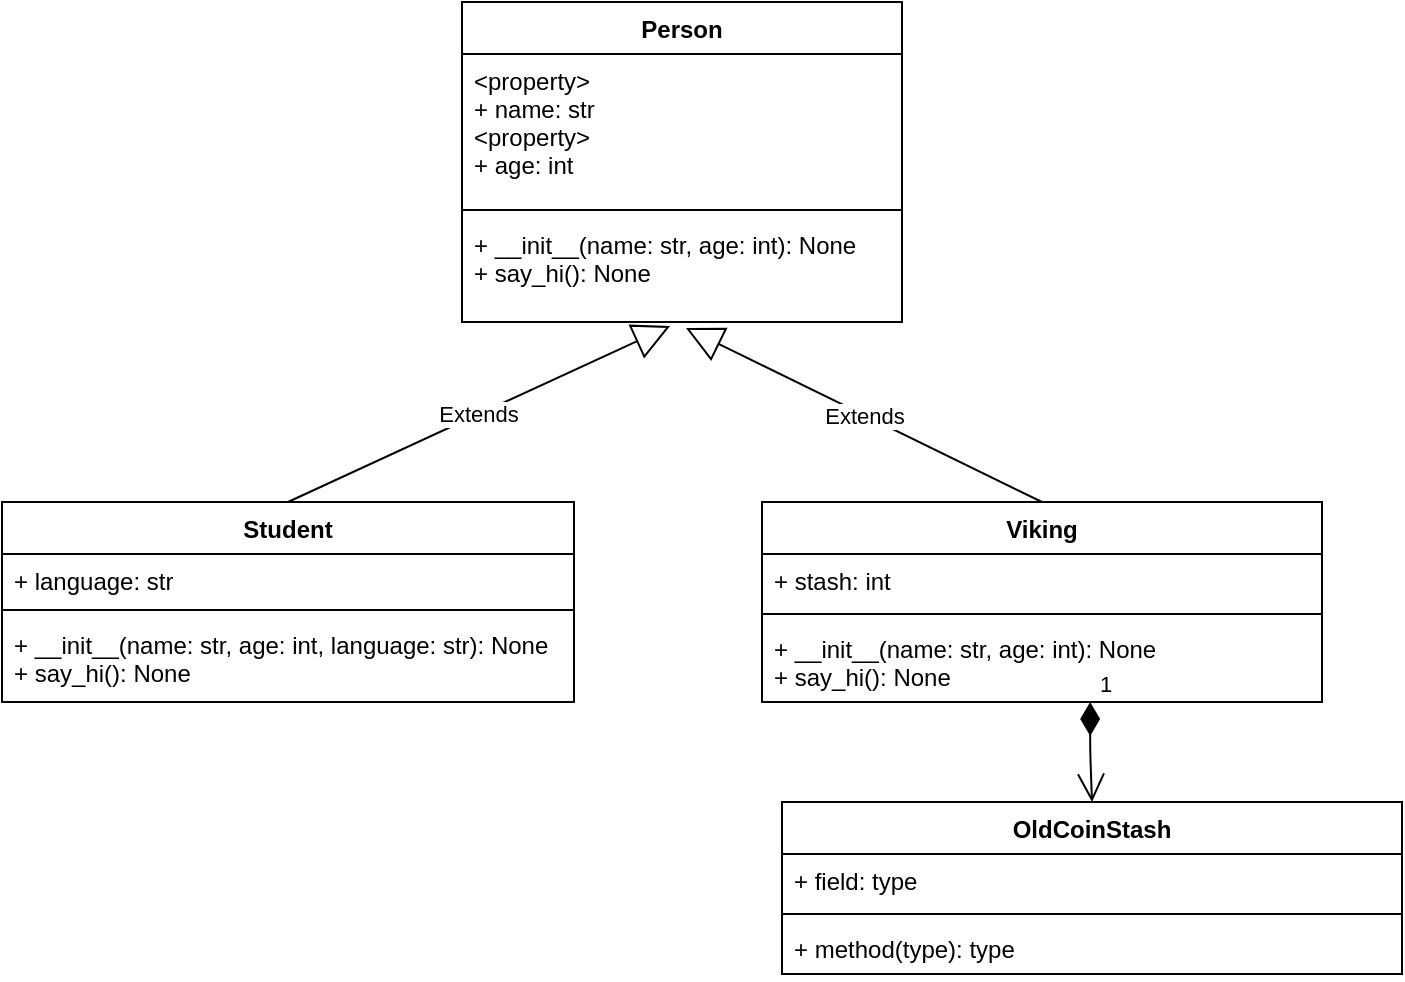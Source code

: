 <mxfile version="15.3.1" type="github" pages="3">
  <diagram id="FhTYQCDuugWsy-3RP2ZN" name="Page-1">
    <mxGraphModel dx="1422" dy="781" grid="1" gridSize="10" guides="1" tooltips="1" connect="1" arrows="1" fold="1" page="1" pageScale="1" pageWidth="827" pageHeight="1169" math="0" shadow="0">
      <root>
        <mxCell id="0" />
        <mxCell id="1" parent="0" />
        <mxCell id="f6B9oks6x_Fg4kV57822-1" value="Person" style="swimlane;fontStyle=1;align=center;verticalAlign=top;childLayout=stackLayout;horizontal=1;startSize=26;horizontalStack=0;resizeParent=1;resizeParentMax=0;resizeLast=0;collapsible=1;marginBottom=0;" parent="1" vertex="1">
          <mxGeometry x="320" y="90" width="220" height="160" as="geometry" />
        </mxCell>
        <mxCell id="f6B9oks6x_Fg4kV57822-2" value="&lt;property&gt;&#xa;+ name: str&#xa;&lt;property&gt;&#xa;+ age: int" style="text;strokeColor=none;fillColor=none;align=left;verticalAlign=top;spacingLeft=4;spacingRight=4;overflow=hidden;rotatable=0;points=[[0,0.5],[1,0.5]];portConstraint=eastwest;" parent="f6B9oks6x_Fg4kV57822-1" vertex="1">
          <mxGeometry y="26" width="220" height="74" as="geometry" />
        </mxCell>
        <mxCell id="f6B9oks6x_Fg4kV57822-3" value="" style="line;strokeWidth=1;fillColor=none;align=left;verticalAlign=middle;spacingTop=-1;spacingLeft=3;spacingRight=3;rotatable=0;labelPosition=right;points=[];portConstraint=eastwest;" parent="f6B9oks6x_Fg4kV57822-1" vertex="1">
          <mxGeometry y="100" width="220" height="8" as="geometry" />
        </mxCell>
        <mxCell id="f6B9oks6x_Fg4kV57822-4" value="+ __init__(name: str, age: int): None&#xa;+ say_hi(): None" style="text;strokeColor=none;fillColor=none;align=left;verticalAlign=top;spacingLeft=4;spacingRight=4;overflow=hidden;rotatable=0;points=[[0,0.5],[1,0.5]];portConstraint=eastwest;" parent="f6B9oks6x_Fg4kV57822-1" vertex="1">
          <mxGeometry y="108" width="220" height="52" as="geometry" />
        </mxCell>
        <mxCell id="f6B9oks6x_Fg4kV57822-5" value="Student" style="swimlane;fontStyle=1;align=center;verticalAlign=top;childLayout=stackLayout;horizontal=1;startSize=26;horizontalStack=0;resizeParent=1;resizeParentMax=0;resizeLast=0;collapsible=1;marginBottom=0;" parent="1" vertex="1">
          <mxGeometry x="90" y="340" width="286" height="100" as="geometry" />
        </mxCell>
        <mxCell id="f6B9oks6x_Fg4kV57822-6" value="+ language: str" style="text;strokeColor=none;fillColor=none;align=left;verticalAlign=top;spacingLeft=4;spacingRight=4;overflow=hidden;rotatable=0;points=[[0,0.5],[1,0.5]];portConstraint=eastwest;" parent="f6B9oks6x_Fg4kV57822-5" vertex="1">
          <mxGeometry y="26" width="286" height="24" as="geometry" />
        </mxCell>
        <mxCell id="f6B9oks6x_Fg4kV57822-7" value="" style="line;strokeWidth=1;fillColor=none;align=left;verticalAlign=middle;spacingTop=-1;spacingLeft=3;spacingRight=3;rotatable=0;labelPosition=right;points=[];portConstraint=eastwest;" parent="f6B9oks6x_Fg4kV57822-5" vertex="1">
          <mxGeometry y="50" width="286" height="8" as="geometry" />
        </mxCell>
        <mxCell id="f6B9oks6x_Fg4kV57822-8" value="+ __init__(name: str, age: int, language: str): None&#xa;+ say_hi(): None" style="text;strokeColor=none;fillColor=none;align=left;verticalAlign=top;spacingLeft=4;spacingRight=4;overflow=hidden;rotatable=0;points=[[0,0.5],[1,0.5]];portConstraint=eastwest;" parent="f6B9oks6x_Fg4kV57822-5" vertex="1">
          <mxGeometry y="58" width="286" height="42" as="geometry" />
        </mxCell>
        <mxCell id="f6B9oks6x_Fg4kV57822-9" value="Extends" style="endArrow=block;endSize=16;endFill=0;html=1;exitX=0.5;exitY=0;exitDx=0;exitDy=0;entryX=0.473;entryY=1.038;entryDx=0;entryDy=0;entryPerimeter=0;" parent="1" source="f6B9oks6x_Fg4kV57822-5" target="f6B9oks6x_Fg4kV57822-4" edge="1">
          <mxGeometry width="160" relative="1" as="geometry">
            <mxPoint x="330" y="590" as="sourcePoint" />
            <mxPoint x="490" y="590" as="targetPoint" />
          </mxGeometry>
        </mxCell>
        <mxCell id="f6B9oks6x_Fg4kV57822-10" value="Viking" style="swimlane;fontStyle=1;align=center;verticalAlign=top;childLayout=stackLayout;horizontal=1;startSize=26;horizontalStack=0;resizeParent=1;resizeParentMax=0;resizeLast=0;collapsible=1;marginBottom=0;" parent="1" vertex="1">
          <mxGeometry x="470" y="340" width="280" height="100" as="geometry" />
        </mxCell>
        <mxCell id="f6B9oks6x_Fg4kV57822-11" value="+ stash: int" style="text;strokeColor=none;fillColor=none;align=left;verticalAlign=top;spacingLeft=4;spacingRight=4;overflow=hidden;rotatable=0;points=[[0,0.5],[1,0.5]];portConstraint=eastwest;" parent="f6B9oks6x_Fg4kV57822-10" vertex="1">
          <mxGeometry y="26" width="280" height="26" as="geometry" />
        </mxCell>
        <mxCell id="f6B9oks6x_Fg4kV57822-12" value="" style="line;strokeWidth=1;fillColor=none;align=left;verticalAlign=middle;spacingTop=-1;spacingLeft=3;spacingRight=3;rotatable=0;labelPosition=right;points=[];portConstraint=eastwest;" parent="f6B9oks6x_Fg4kV57822-10" vertex="1">
          <mxGeometry y="52" width="280" height="8" as="geometry" />
        </mxCell>
        <mxCell id="f6B9oks6x_Fg4kV57822-13" value="+ __init__(name: str, age: int): None&#xa;+ say_hi(): None" style="text;strokeColor=none;fillColor=none;align=left;verticalAlign=top;spacingLeft=4;spacingRight=4;overflow=hidden;rotatable=0;points=[[0,0.5],[1,0.5]];portConstraint=eastwest;" parent="f6B9oks6x_Fg4kV57822-10" vertex="1">
          <mxGeometry y="60" width="280" height="40" as="geometry" />
        </mxCell>
        <mxCell id="f6B9oks6x_Fg4kV57822-24" value="Extends" style="endArrow=block;endSize=16;endFill=0;html=1;exitX=0.5;exitY=0;exitDx=0;exitDy=0;entryX=0.509;entryY=1.058;entryDx=0;entryDy=0;entryPerimeter=0;" parent="1" source="f6B9oks6x_Fg4kV57822-10" target="f6B9oks6x_Fg4kV57822-4" edge="1">
          <mxGeometry width="160" relative="1" as="geometry">
            <mxPoint x="330" y="660" as="sourcePoint" />
            <mxPoint x="490" y="660" as="targetPoint" />
          </mxGeometry>
        </mxCell>
        <mxCell id="f6B9oks6x_Fg4kV57822-25" value="1" style="endArrow=open;html=1;endSize=12;startArrow=diamondThin;startSize=14;startFill=1;edgeStyle=orthogonalEdgeStyle;align=left;verticalAlign=bottom;exitX=0.586;exitY=1;exitDx=0;exitDy=0;exitPerimeter=0;" parent="1" source="f6B9oks6x_Fg4kV57822-13" target="f6B9oks6x_Fg4kV57822-26" edge="1">
          <mxGeometry x="-1" y="3" relative="1" as="geometry">
            <mxPoint x="330" y="660" as="sourcePoint" />
            <mxPoint x="634" y="920" as="targetPoint" />
          </mxGeometry>
        </mxCell>
        <mxCell id="f6B9oks6x_Fg4kV57822-26" value="OldCoinStash" style="swimlane;fontStyle=1;align=center;verticalAlign=top;childLayout=stackLayout;horizontal=1;startSize=26;horizontalStack=0;resizeParent=1;resizeParentMax=0;resizeLast=0;collapsible=1;marginBottom=0;" parent="1" vertex="1">
          <mxGeometry x="480" y="490" width="310" height="86" as="geometry" />
        </mxCell>
        <mxCell id="f6B9oks6x_Fg4kV57822-27" value="+ field: type" style="text;strokeColor=none;fillColor=none;align=left;verticalAlign=top;spacingLeft=4;spacingRight=4;overflow=hidden;rotatable=0;points=[[0,0.5],[1,0.5]];portConstraint=eastwest;" parent="f6B9oks6x_Fg4kV57822-26" vertex="1">
          <mxGeometry y="26" width="310" height="26" as="geometry" />
        </mxCell>
        <mxCell id="f6B9oks6x_Fg4kV57822-28" value="" style="line;strokeWidth=1;fillColor=none;align=left;verticalAlign=middle;spacingTop=-1;spacingLeft=3;spacingRight=3;rotatable=0;labelPosition=right;points=[];portConstraint=eastwest;" parent="f6B9oks6x_Fg4kV57822-26" vertex="1">
          <mxGeometry y="52" width="310" height="8" as="geometry" />
        </mxCell>
        <mxCell id="f6B9oks6x_Fg4kV57822-29" value="+ method(type): type" style="text;strokeColor=none;fillColor=none;align=left;verticalAlign=top;spacingLeft=4;spacingRight=4;overflow=hidden;rotatable=0;points=[[0,0.5],[1,0.5]];portConstraint=eastwest;" parent="f6B9oks6x_Fg4kV57822-26" vertex="1">
          <mxGeometry y="60" width="310" height="26" as="geometry" />
        </mxCell>
      </root>
    </mxGraphModel>
  </diagram>
  <diagram id="fq6BGut_ODYhfXEOkcmJ" name="Page-2">
    <mxGraphModel dx="1422" dy="781" grid="1" gridSize="10" guides="1" tooltips="1" connect="1" arrows="1" fold="1" page="1" pageScale="1" pageWidth="827" pageHeight="1169" math="0" shadow="0">
      <root>
        <mxCell id="0zRSgHNLEObrZ6vA3KWp-0" />
        <mxCell id="0zRSgHNLEObrZ6vA3KWp-1" parent="0zRSgHNLEObrZ6vA3KWp-0" />
        <mxCell id="0zRSgHNLEObrZ6vA3KWp-2" value="Klassrum" style="html=1;" parent="0zRSgHNLEObrZ6vA3KWp-1" vertex="1">
          <mxGeometry x="359" y="130" width="110" height="50" as="geometry" />
        </mxCell>
        <mxCell id="0zRSgHNLEObrZ6vA3KWp-3" value="Studenter" style="html=1;" parent="0zRSgHNLEObrZ6vA3KWp-1" vertex="1">
          <mxGeometry x="359" y="280" width="110" height="50" as="geometry" />
        </mxCell>
        <mxCell id="0zRSgHNLEObrZ6vA3KWp-4" value="Lärare" style="html=1;" parent="0zRSgHNLEObrZ6vA3KWp-1" vertex="1">
          <mxGeometry x="170" y="280" width="110" height="50" as="geometry" />
        </mxCell>
        <mxCell id="0zRSgHNLEObrZ6vA3KWp-5" value="Object" style="html=1;" parent="0zRSgHNLEObrZ6vA3KWp-1" vertex="1">
          <mxGeometry x="560" y="280" width="110" height="50" as="geometry" />
        </mxCell>
        <mxCell id="0zRSgHNLEObrZ6vA3KWp-6" value="(1, )" style="endArrow=open;html=1;endSize=12;startArrow=diamondThin;startSize=14;startFill=1;edgeStyle=orthogonalEdgeStyle;align=left;verticalAlign=bottom;exitX=0.25;exitY=1;exitDx=0;exitDy=0;entryX=0.5;entryY=0;entryDx=0;entryDy=0;" parent="0zRSgHNLEObrZ6vA3KWp-1" source="0zRSgHNLEObrZ6vA3KWp-2" target="0zRSgHNLEObrZ6vA3KWp-4" edge="1">
          <mxGeometry x="-1" y="3" relative="1" as="geometry">
            <mxPoint x="330" y="400" as="sourcePoint" />
            <mxPoint x="490" y="400" as="targetPoint" />
          </mxGeometry>
        </mxCell>
        <mxCell id="0zRSgHNLEObrZ6vA3KWp-10" value="1" style="endArrow=open;html=1;endSize=12;startArrow=diamondThin;startSize=14;startFill=1;edgeStyle=orthogonalEdgeStyle;align=left;verticalAlign=bottom;entryX=0.5;entryY=0;entryDx=0;entryDy=0;" parent="0zRSgHNLEObrZ6vA3KWp-1" target="0zRSgHNLEObrZ6vA3KWp-3" edge="1">
          <mxGeometry x="-1" y="3" relative="1" as="geometry">
            <mxPoint x="442" y="180" as="sourcePoint" />
            <mxPoint x="490" y="400" as="targetPoint" />
          </mxGeometry>
        </mxCell>
      </root>
    </mxGraphModel>
  </diagram>
  <diagram id="W8uXWE_cCS81SIj3CQO4" name="Page-3">
    <mxGraphModel dx="1422" dy="781" grid="1" gridSize="10" guides="1" tooltips="1" connect="1" arrows="1" fold="1" page="1" pageScale="1" pageWidth="827" pageHeight="1169" math="0" shadow="0">
      <root>
        <mxCell id="jqZFZ16HeKxq4wg58beZ-0" />
        <mxCell id="jqZFZ16HeKxq4wg58beZ-1" parent="jqZFZ16HeKxq4wg58beZ-0" />
        <mxCell id="jqZFZ16HeKxq4wg58beZ-2" value="Block" style="swimlane;fontStyle=1;align=center;verticalAlign=top;childLayout=stackLayout;horizontal=1;startSize=26;horizontalStack=0;resizeParent=1;resizeParentMax=0;resizeLast=0;collapsible=1;marginBottom=0;" vertex="1" parent="jqZFZ16HeKxq4wg58beZ-1">
          <mxGeometry x="310" y="30" width="160" height="130" as="geometry" />
        </mxCell>
        <mxCell id="jqZFZ16HeKxq4wg58beZ-3" value="+ coordinates: tuple" style="text;strokeColor=none;fillColor=none;align=left;verticalAlign=top;spacingLeft=4;spacingRight=4;overflow=hidden;rotatable=0;points=[[0,0.5],[1,0.5]];portConstraint=eastwest;" vertex="1" parent="jqZFZ16HeKxq4wg58beZ-2">
          <mxGeometry y="26" width="160" height="26" as="geometry" />
        </mxCell>
        <mxCell id="jqZFZ16HeKxq4wg58beZ-4" value="" style="line;strokeWidth=1;fillColor=none;align=left;verticalAlign=middle;spacingTop=-1;spacingLeft=3;spacingRight=3;rotatable=0;labelPosition=right;points=[];portConstraint=eastwest;" vertex="1" parent="jqZFZ16HeKxq4wg58beZ-2">
          <mxGeometry y="52" width="160" height="8" as="geometry" />
        </mxCell>
        <mxCell id="jqZFZ16HeKxq4wg58beZ-5" value="+ left():&#xa;+ right():&#xa;+ rotate():&#xa;+ down()" style="text;strokeColor=none;fillColor=none;align=left;verticalAlign=top;spacingLeft=4;spacingRight=4;overflow=hidden;rotatable=0;points=[[0,0.5],[1,0.5]];portConstraint=eastwest;" vertex="1" parent="jqZFZ16HeKxq4wg58beZ-2">
          <mxGeometry y="60" width="160" height="70" as="geometry" />
        </mxCell>
        <mxCell id="jqZFZ16HeKxq4wg58beZ-6" value="Tetris-exempel" style="html=1;" vertex="1" parent="jqZFZ16HeKxq4wg58beZ-1">
          <mxGeometry x="40" y="30" width="110" height="50" as="geometry" />
        </mxCell>
        <mxCell id="jqZFZ16HeKxq4wg58beZ-11" value="Z-block" style="html=1;" vertex="1" parent="jqZFZ16HeKxq4wg58beZ-1">
          <mxGeometry x="40" y="240" width="80" height="30" as="geometry" />
        </mxCell>
        <mxCell id="jqZFZ16HeKxq4wg58beZ-12" value="T&lt;span style=&quot;color: rgba(0 , 0 , 0 , 0) ; font-family: monospace ; font-size: 0px&quot;&gt;%3CmxGraphModel%3E%3Croot%3E%3CmxCell%20id%3D%220%22%2F%3E%3CmxCell%20id%3D%221%22%20parent%3D%220%22%2F%3E%3CmxCell%20id%3D%222%22%20value%3D%22Z-block%22%20style%3D%22html%3D1%3B%22%20vertex%3D%221%22%20parent%3D%221%22%3E%3CmxGeometry%20x%3D%2240%22%20y%3D%22240%22%20width%3D%2280%22%20height%3D%2230%22%20as%3D%22geometry%22%2F%3E%3C%2FmxCell%3E%3C%2Froot%3E%3C%2FmxGraphModel%3E&lt;/span&gt;-block" style="html=1;" vertex="1" parent="jqZFZ16HeKxq4wg58beZ-1">
          <mxGeometry x="150" y="240" width="80" height="30" as="geometry" />
        </mxCell>
        <mxCell id="jqZFZ16HeKxq4wg58beZ-13" value="I&lt;span style=&quot;color: rgba(0 , 0 , 0 , 0) ; font-family: monospace ; font-size: 0px&quot;&gt;%3CmxGraphModel%3E%3Croot%3E%3CmxCell%20id%3D%220%22%2F%3E%3CmxCell%20id%3D%221%22%20parent%3D%220%22%2F%3E%3CmxCell%20id%3D%222%22%20value%3D%22Z-block%22%20style%3D%22html%3D1%3B%22%20vertex%3D%221%22%20parent%3D%221%22%3E%3CmxGeometry%20x%3D%2240%22%20y%3D%22240%22%20width%3D%2280%22%20height%3D%2230%22%20as%3D%22geometry%22%2F%3E%3C%2FmxCell%3E%3C%2Froot%3E%3C%2FmxGraphModel%3E&lt;/span&gt;-block" style="html=1;" vertex="1" parent="jqZFZ16HeKxq4wg58beZ-1">
          <mxGeometry x="250" y="240" width="80" height="30" as="geometry" />
        </mxCell>
        <mxCell id="jqZFZ16HeKxq4wg58beZ-14" value="L&lt;span style=&quot;color: rgba(0 , 0 , 0 , 0) ; font-family: monospace ; font-size: 0px&quot;&gt;%3CmxGraphModel%3E%3Croot%3E%3CmxCell%20id%3D%220%22%2F%3E%3CmxCell%20id%3D%221%22%20parent%3D%220%22%2F%3E%3CmxCell%20id%3D%222%22%20value%3D%22Z-block%22%20style%3D%22html%3D1%3B%22%20vertex%3D%221%22%20parent%3D%221%22%3E%3CmxGeometry%20x%3D%2240%22%20y%3D%22240%22%20width%3D%2280%22%20height%3D%2230%22%20as%3D%22geometry%22%2F%3E%3C%2FmxCell%3E%3C%2Froot%3E%3C%2FmxGraphModel%3E&lt;/span&gt;-block" style="html=1;" vertex="1" parent="jqZFZ16HeKxq4wg58beZ-1">
          <mxGeometry x="360" y="240" width="80" height="30" as="geometry" />
        </mxCell>
        <mxCell id="jqZFZ16HeKxq4wg58beZ-15" value="Extends" style="endArrow=block;endSize=16;endFill=0;html=1;exitX=0.5;exitY=0;exitDx=0;exitDy=0;entryX=0.525;entryY=1.014;entryDx=0;entryDy=0;entryPerimeter=0;" edge="1" parent="jqZFZ16HeKxq4wg58beZ-1" source="jqZFZ16HeKxq4wg58beZ-14" target="jqZFZ16HeKxq4wg58beZ-5">
          <mxGeometry width="160" relative="1" as="geometry">
            <mxPoint x="400" y="210" as="sourcePoint" />
            <mxPoint x="560" y="210" as="targetPoint" />
            <Array as="points" />
          </mxGeometry>
        </mxCell>
        <mxCell id="jqZFZ16HeKxq4wg58beZ-16" value="Extends" style="endArrow=block;endSize=16;endFill=0;html=1;exitX=0.5;exitY=0;exitDx=0;exitDy=0;entryX=0.369;entryY=1.071;entryDx=0;entryDy=0;entryPerimeter=0;" edge="1" parent="jqZFZ16HeKxq4wg58beZ-1" source="jqZFZ16HeKxq4wg58beZ-13" target="jqZFZ16HeKxq4wg58beZ-5">
          <mxGeometry width="160" relative="1" as="geometry">
            <mxPoint x="334" y="210" as="sourcePoint" />
            <mxPoint x="494" y="210" as="targetPoint" />
          </mxGeometry>
        </mxCell>
        <mxCell id="jqZFZ16HeKxq4wg58beZ-17" value="Extends" style="endArrow=block;endSize=16;endFill=0;html=1;exitX=0.5;exitY=0;exitDx=0;exitDy=0;entryX=0.225;entryY=1.043;entryDx=0;entryDy=0;entryPerimeter=0;" edge="1" parent="jqZFZ16HeKxq4wg58beZ-1" source="jqZFZ16HeKxq4wg58beZ-12" target="jqZFZ16HeKxq4wg58beZ-5">
          <mxGeometry width="160" relative="1" as="geometry">
            <mxPoint x="240" y="210" as="sourcePoint" />
            <mxPoint x="400" y="210" as="targetPoint" />
          </mxGeometry>
        </mxCell>
        <mxCell id="jqZFZ16HeKxq4wg58beZ-18" value="Extends" style="endArrow=block;endSize=16;endFill=0;html=1;exitX=0.5;exitY=0;exitDx=0;exitDy=0;entryX=0.019;entryY=1.014;entryDx=0;entryDy=0;entryPerimeter=0;" edge="1" parent="jqZFZ16HeKxq4wg58beZ-1" source="jqZFZ16HeKxq4wg58beZ-11" target="jqZFZ16HeKxq4wg58beZ-5">
          <mxGeometry width="160" relative="1" as="geometry">
            <mxPoint x="90" y="190" as="sourcePoint" />
            <mxPoint x="250" y="190" as="targetPoint" />
          </mxGeometry>
        </mxCell>
        <mxCell id="jqZFZ16HeKxq4wg58beZ-19" value="Board" style="swimlane;fontStyle=1;align=center;verticalAlign=top;childLayout=stackLayout;horizontal=1;startSize=26;horizontalStack=0;resizeParent=1;resizeParentMax=0;resizeLast=0;collapsible=1;marginBottom=0;" vertex="1" parent="jqZFZ16HeKxq4wg58beZ-1">
          <mxGeometry x="560" y="30" width="160" height="140" as="geometry" />
        </mxCell>
        <mxCell id="jqZFZ16HeKxq4wg58beZ-20" value="+ None" style="text;strokeColor=none;fillColor=none;align=left;verticalAlign=top;spacingLeft=4;spacingRight=4;overflow=hidden;rotatable=0;points=[[0,0.5],[1,0.5]];portConstraint=eastwest;" vertex="1" parent="jqZFZ16HeKxq4wg58beZ-19">
          <mxGeometry y="26" width="160" height="34" as="geometry" />
        </mxCell>
        <mxCell id="jqZFZ16HeKxq4wg58beZ-21" value="" style="line;strokeWidth=1;fillColor=none;align=left;verticalAlign=middle;spacingTop=-1;spacingLeft=3;spacingRight=3;rotatable=0;labelPosition=right;points=[];portConstraint=eastwest;" vertex="1" parent="jqZFZ16HeKxq4wg58beZ-19">
          <mxGeometry y="60" width="160" height="8" as="geometry" />
        </mxCell>
        <mxCell id="jqZFZ16HeKxq4wg58beZ-22" value="rand_block()&#xa;check_coords()&#xa;check_full_lines()&#xa;..." style="text;strokeColor=none;fillColor=none;align=left;verticalAlign=top;spacingLeft=4;spacingRight=4;overflow=hidden;rotatable=0;points=[[0,0.5],[1,0.5]];portConstraint=eastwest;" vertex="1" parent="jqZFZ16HeKxq4wg58beZ-19">
          <mxGeometry y="68" width="160" height="72" as="geometry" />
        </mxCell>
        <mxCell id="jqZFZ16HeKxq4wg58beZ-23" value="1" style="endArrow=open;html=1;endSize=12;startArrow=diamondThin;startSize=14;startFill=1;edgeStyle=orthogonalEdgeStyle;align=left;verticalAlign=bottom;exitX=0.525;exitY=1.042;exitDx=0;exitDy=0;exitPerimeter=0;entryX=0.6;entryY=0.967;entryDx=0;entryDy=0;entryPerimeter=0;" edge="1" parent="jqZFZ16HeKxq4wg58beZ-1" source="jqZFZ16HeKxq4wg58beZ-22" target="jqZFZ16HeKxq4wg58beZ-11">
          <mxGeometry x="-1" y="3" relative="1" as="geometry">
            <mxPoint x="330" y="400" as="sourcePoint" />
            <mxPoint x="90" y="340" as="targetPoint" />
            <Array as="points">
              <mxPoint x="644" y="350" />
              <mxPoint x="88" y="350" />
            </Array>
          </mxGeometry>
        </mxCell>
        <mxCell id="jqZFZ16HeKxq4wg58beZ-24" value="1" style="endArrow=open;html=1;endSize=12;startArrow=diamondThin;startSize=14;startFill=1;edgeStyle=orthogonalEdgeStyle;align=left;verticalAlign=bottom;entryX=1;entryY=0.5;entryDx=0;entryDy=0;" edge="1" parent="jqZFZ16HeKxq4wg58beZ-1" target="jqZFZ16HeKxq4wg58beZ-14">
          <mxGeometry x="-1" y="3" relative="1" as="geometry">
            <mxPoint x="560" y="110" as="sourcePoint" />
            <mxPoint x="490" y="400" as="targetPoint" />
          </mxGeometry>
        </mxCell>
      </root>
    </mxGraphModel>
  </diagram>
</mxfile>
